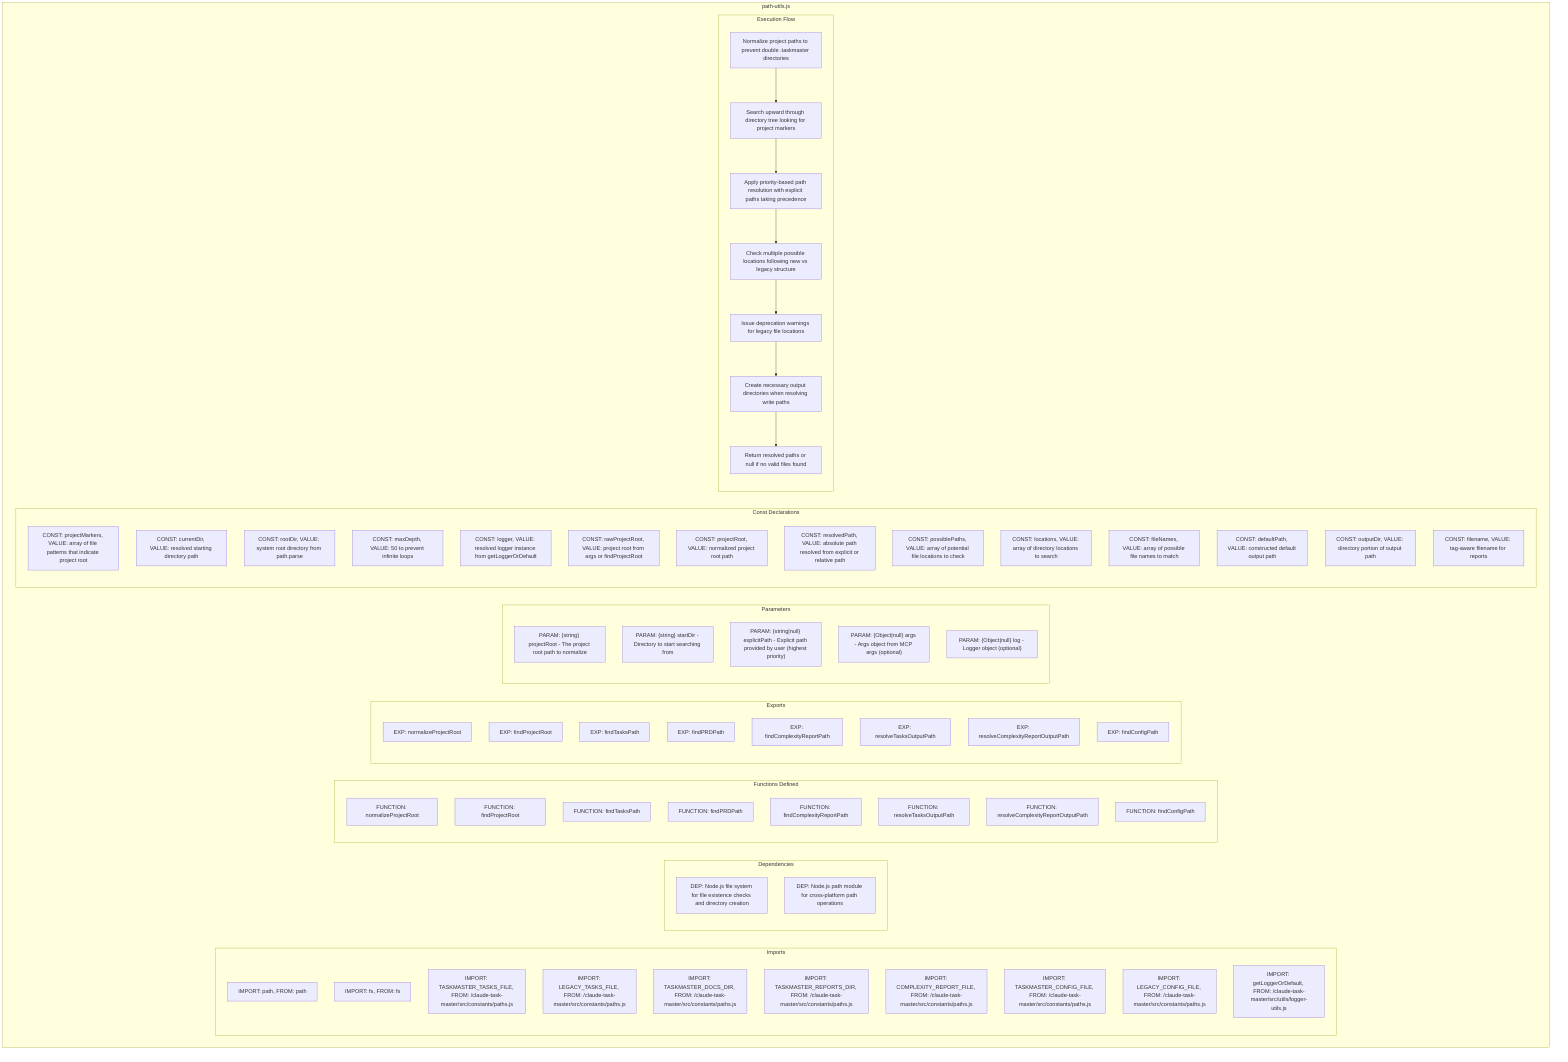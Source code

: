 flowchart TB
    subgraph Imports["Imports"]
        I1["IMPORT: path, FROM: path"]
        I2["IMPORT: fs, FROM: fs"]
        I3["IMPORT: TASKMASTER_TASKS_FILE, FROM: /claude-task-master/src/constants/paths.js"]
        I4["IMPORT: LEGACY_TASKS_FILE, FROM: /claude-task-master/src/constants/paths.js"]
        I5["IMPORT: TASKMASTER_DOCS_DIR, FROM: /claude-task-master/src/constants/paths.js"]
        I6["IMPORT: TASKMASTER_REPORTS_DIR, FROM: /claude-task-master/src/constants/paths.js"]
        I7["IMPORT: COMPLEXITY_REPORT_FILE, FROM: /claude-task-master/src/constants/paths.js"]
        I8["IMPORT: TASKMASTER_CONFIG_FILE, FROM: /claude-task-master/src/constants/paths.js"]
        I9["IMPORT: LEGACY_CONFIG_FILE, FROM: /claude-task-master/src/constants/paths.js"]
        I10["IMPORT: getLoggerOrDefault, FROM: /claude-task-master/src/utils/logger-utils.js"]
    end
    
    subgraph Dependencies["Dependencies"]
        D1["DEP: Node.js file system for file existence checks and directory creation"]
        D2["DEP: Node.js path module for cross-platform path operations"]
    end
    
    subgraph FunctionsDefined["Functions Defined"]
        FU1["FUNCTION: normalizeProjectRoot"]
        FU2["FUNCTION: findProjectRoot"]
        FU3["FUNCTION: findTasksPath"]
        FU4["FUNCTION: findPRDPath"]
        FU5["FUNCTION: findComplexityReportPath"]
        FU6["FUNCTION: resolveTasksOutputPath"]
        FU7["FUNCTION: resolveComplexityReportOutputPath"]
        FU8["FUNCTION: findConfigPath"]
    end
    
    subgraph Exports["Exports"]
        E1["EXP: normalizeProjectRoot"]
        E2["EXP: findProjectRoot"]
        E3["EXP: findTasksPath"]
        E4["EXP: findPRDPath"]
        E5["EXP: findComplexityReportPath"]
        E6["EXP: resolveTasksOutputPath"]
        E7["EXP: resolveComplexityReportOutputPath"]
        E8["EXP: findConfigPath"]
    end
    
    subgraph Parameters["Parameters"]
        P1["PARAM: {string} projectRoot - The project root path to normalize"]
        P2["PARAM: {string} startDir - Directory to start searching from"]
        P3["PARAM: {string|null} explicitPath - Explicit path provided by user (highest priority)"]
        P4["PARAM: {Object|null} args - Args object from MCP args (optional)"]
        P5["PARAM: {Object|null} log - Logger object (optional)"]
    end
    
    subgraph Constants["Const Declarations"]
        C1["CONST: projectMarkers, VALUE: array of file patterns that indicate project root"]
        C2["CONST: currentDir, VALUE: resolved starting directory path"]
        C3["CONST: rootDir, VALUE: system root directory from path.parse"]
        C4["CONST: maxDepth, VALUE: 50 to prevent infinite loops"]
        C5["CONST: logger, VALUE: resolved logger instance from getLoggerOrDefault"]
        C6["CONST: rawProjectRoot, VALUE: project root from args or findProjectRoot"]
        C7["CONST: projectRoot, VALUE: normalized project root path"]
        C8["CONST: resolvedPath, VALUE: absolute path resolved from explicit or relative path"]
        C9["CONST: possiblePaths, VALUE: array of potential file locations to check"]
        C10["CONST: locations, VALUE: array of directory locations to search"]
        C11["CONST: fileNames, VALUE: array of possible file names to match"]
        C12["CONST: defaultPath, VALUE: constructed default output path"]
        C13["CONST: outputDir, VALUE: directory portion of output path"]
        C14["CONST: filename, VALUE: tag-aware filename for reports"]
    end
    
    subgraph ExecutionFlow["Execution Flow"]
        FL1["Normalize project paths to prevent double .taskmaster directories"]
        FL2["Search upward through directory tree looking for project markers"]
        FL3["Apply priority-based path resolution with explicit paths taking precedence"]
        FL4["Check multiple possible locations following new vs legacy structure"]
        FL5["Issue deprecation warnings for legacy file locations"]
        FL6["Create necessary output directories when resolving write paths"]
        FL7["Return resolved paths or null if no valid files found"]
    end
    
    subgraph pathUtils["path-utils.js"]
        Imports
        Dependencies
        FunctionsDefined
        Exports
        Parameters
        Constants
        ExecutionFlow
    end
    
    FL1 --> FL2
    FL2 --> FL3
    FL3 --> FL4
    FL4 --> FL5
    FL5 --> FL6
    FL6 --> FL7